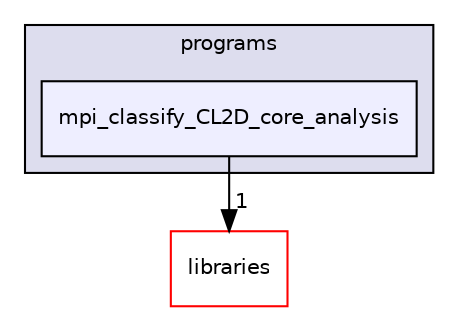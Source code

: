 digraph "xmipp/applications/programs/mpi_classify_CL2D_core_analysis" {
  compound=true
  node [ fontsize="10", fontname="Helvetica"];
  edge [ labelfontsize="10", labelfontname="Helvetica"];
  subgraph clusterdir_592b16dc4070b933e5655da2b0d20bbb {
    graph [ bgcolor="#ddddee", pencolor="black", label="programs" fontname="Helvetica", fontsize="10", URL="dir_592b16dc4070b933e5655da2b0d20bbb.html"]
  dir_95888da6777f3a8e287e9c462b6902c2 [shape=box, label="mpi_classify_CL2D_core_analysis", style="filled", fillcolor="#eeeeff", pencolor="black", URL="dir_95888da6777f3a8e287e9c462b6902c2.html"];
  }
  dir_29dba3f3840f20df3b04d1972e99046b [shape=box label="libraries" fillcolor="white" style="filled" color="red" URL="dir_29dba3f3840f20df3b04d1972e99046b.html"];
  dir_95888da6777f3a8e287e9c462b6902c2->dir_29dba3f3840f20df3b04d1972e99046b [headlabel="1", labeldistance=1.5 headhref="dir_000142_000027.html"];
}
